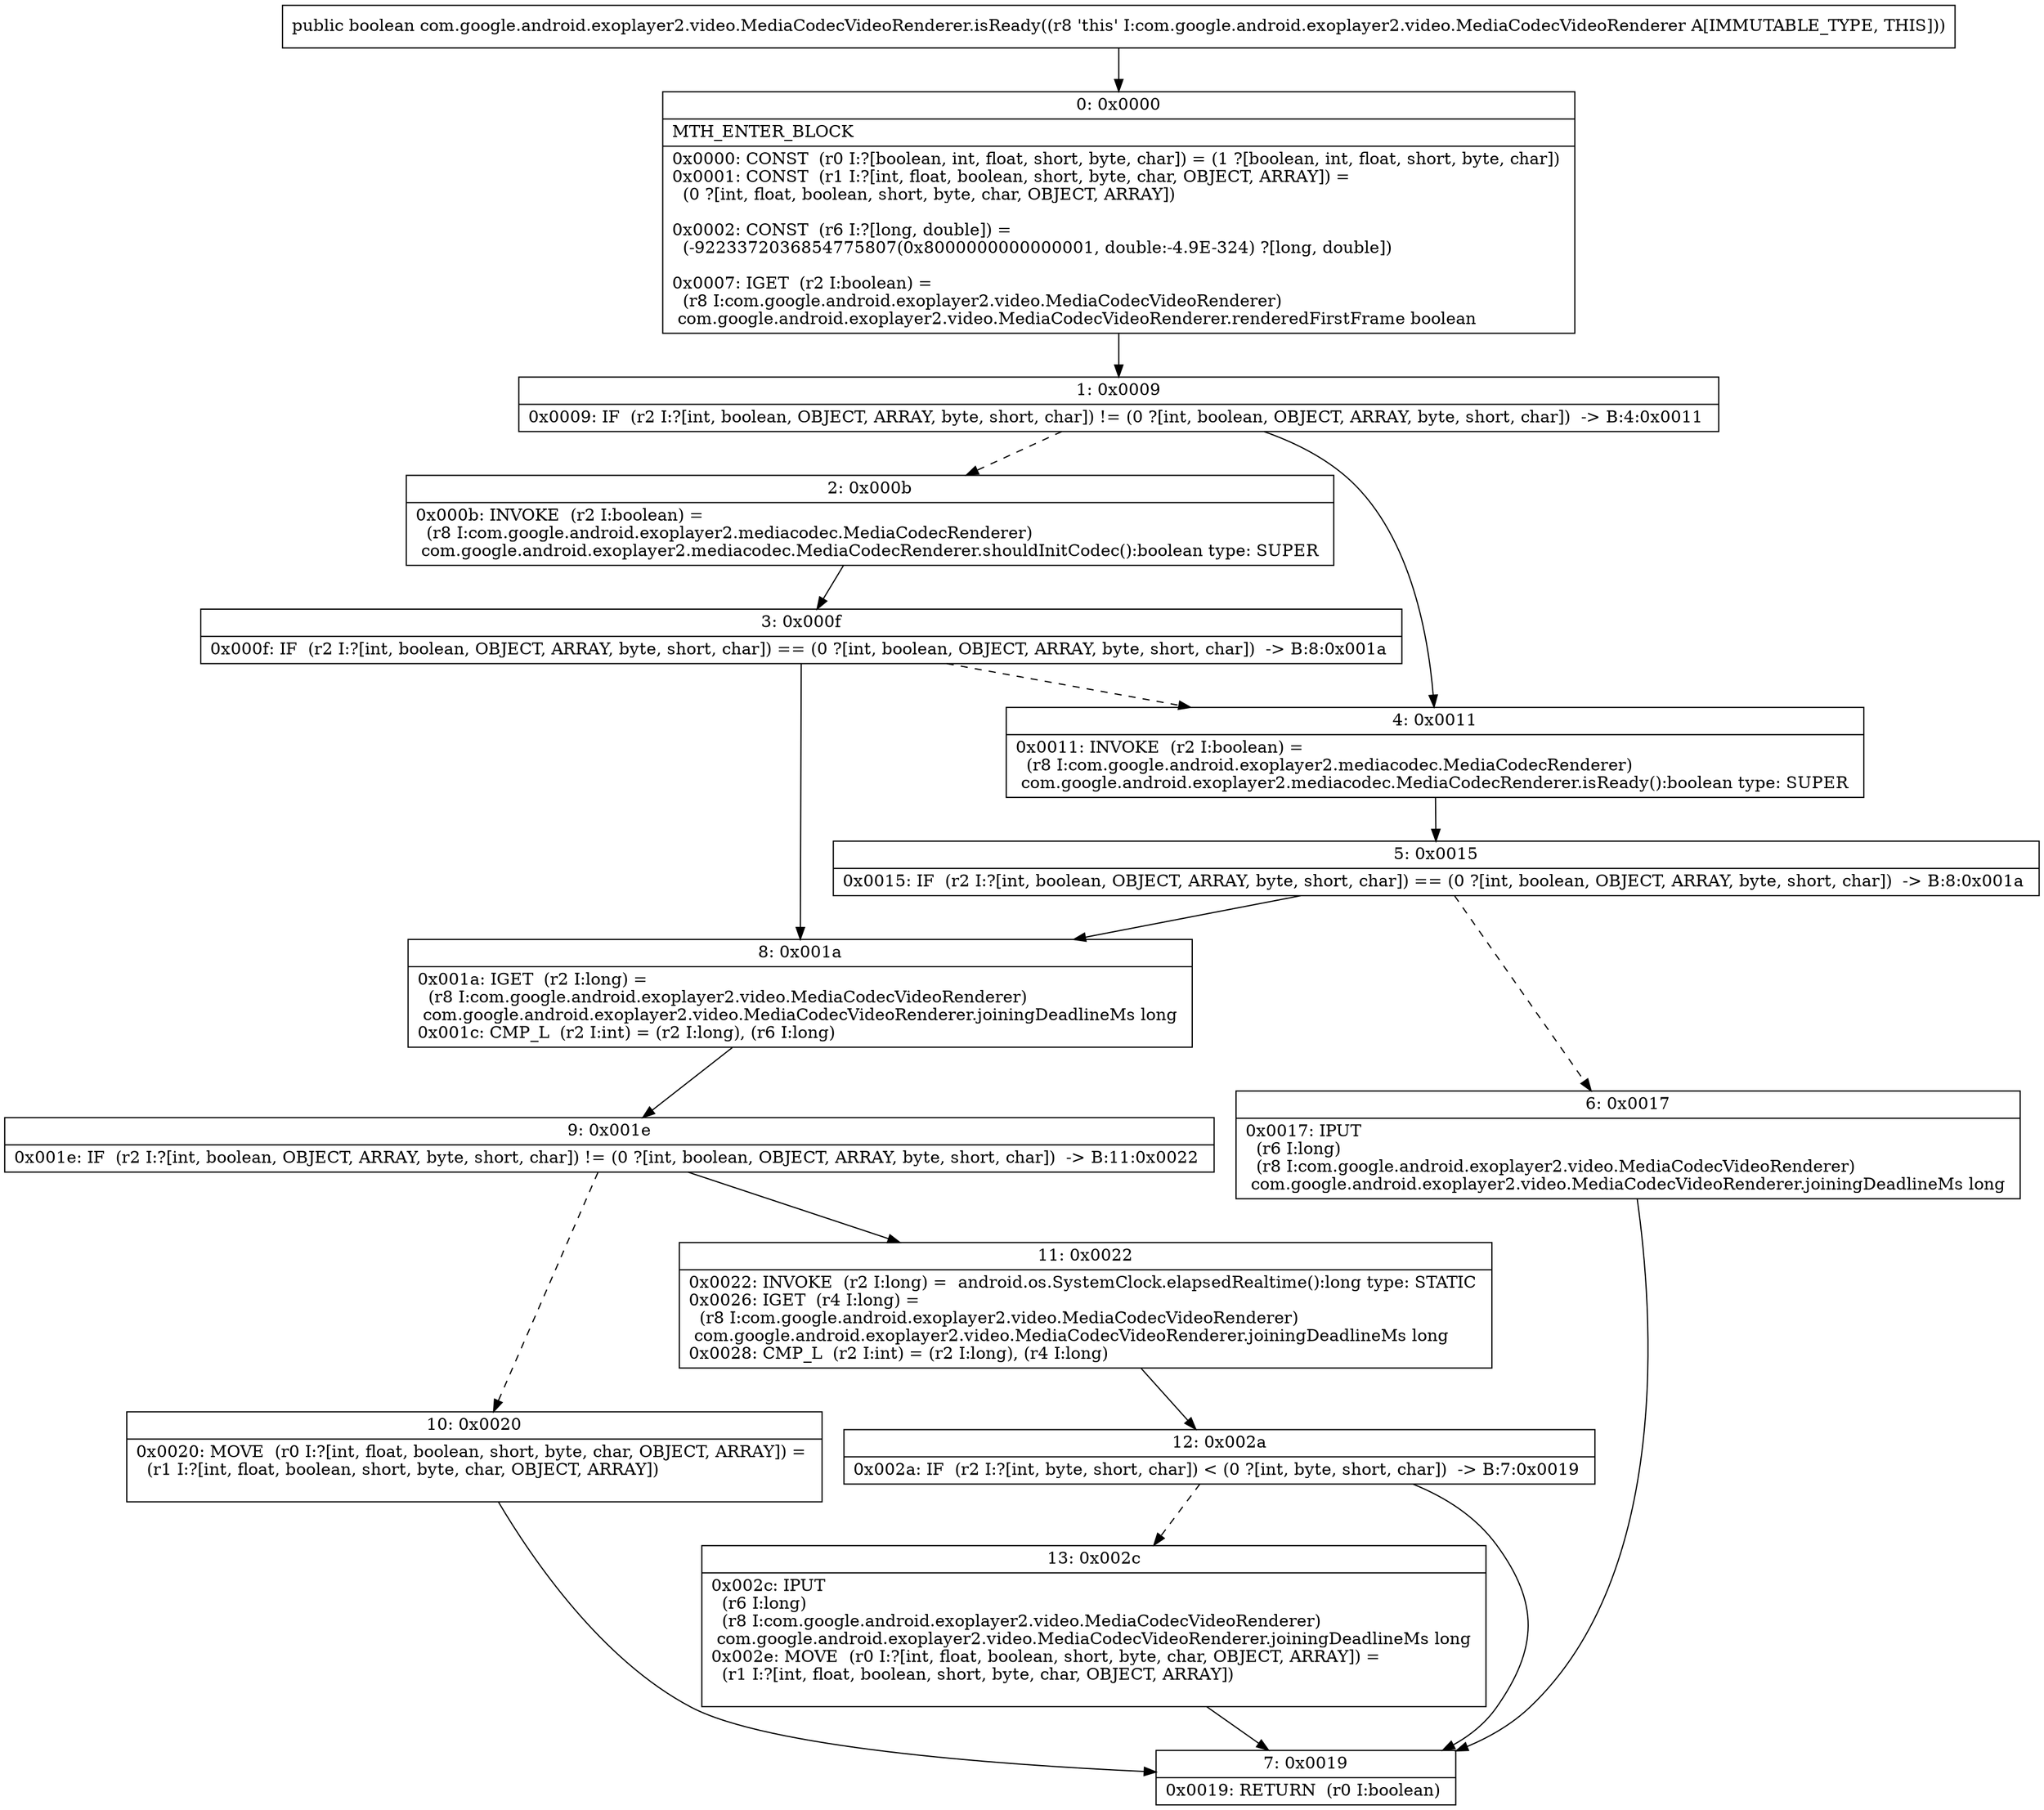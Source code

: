 digraph "CFG forcom.google.android.exoplayer2.video.MediaCodecVideoRenderer.isReady()Z" {
Node_0 [shape=record,label="{0\:\ 0x0000|MTH_ENTER_BLOCK\l|0x0000: CONST  (r0 I:?[boolean, int, float, short, byte, char]) = (1 ?[boolean, int, float, short, byte, char]) \l0x0001: CONST  (r1 I:?[int, float, boolean, short, byte, char, OBJECT, ARRAY]) = \l  (0 ?[int, float, boolean, short, byte, char, OBJECT, ARRAY])\l \l0x0002: CONST  (r6 I:?[long, double]) = \l  (\-9223372036854775807(0x8000000000000001, double:\-4.9E\-324) ?[long, double])\l \l0x0007: IGET  (r2 I:boolean) = \l  (r8 I:com.google.android.exoplayer2.video.MediaCodecVideoRenderer)\l com.google.android.exoplayer2.video.MediaCodecVideoRenderer.renderedFirstFrame boolean \l}"];
Node_1 [shape=record,label="{1\:\ 0x0009|0x0009: IF  (r2 I:?[int, boolean, OBJECT, ARRAY, byte, short, char]) != (0 ?[int, boolean, OBJECT, ARRAY, byte, short, char])  \-\> B:4:0x0011 \l}"];
Node_2 [shape=record,label="{2\:\ 0x000b|0x000b: INVOKE  (r2 I:boolean) = \l  (r8 I:com.google.android.exoplayer2.mediacodec.MediaCodecRenderer)\l com.google.android.exoplayer2.mediacodec.MediaCodecRenderer.shouldInitCodec():boolean type: SUPER \l}"];
Node_3 [shape=record,label="{3\:\ 0x000f|0x000f: IF  (r2 I:?[int, boolean, OBJECT, ARRAY, byte, short, char]) == (0 ?[int, boolean, OBJECT, ARRAY, byte, short, char])  \-\> B:8:0x001a \l}"];
Node_4 [shape=record,label="{4\:\ 0x0011|0x0011: INVOKE  (r2 I:boolean) = \l  (r8 I:com.google.android.exoplayer2.mediacodec.MediaCodecRenderer)\l com.google.android.exoplayer2.mediacodec.MediaCodecRenderer.isReady():boolean type: SUPER \l}"];
Node_5 [shape=record,label="{5\:\ 0x0015|0x0015: IF  (r2 I:?[int, boolean, OBJECT, ARRAY, byte, short, char]) == (0 ?[int, boolean, OBJECT, ARRAY, byte, short, char])  \-\> B:8:0x001a \l}"];
Node_6 [shape=record,label="{6\:\ 0x0017|0x0017: IPUT  \l  (r6 I:long)\l  (r8 I:com.google.android.exoplayer2.video.MediaCodecVideoRenderer)\l com.google.android.exoplayer2.video.MediaCodecVideoRenderer.joiningDeadlineMs long \l}"];
Node_7 [shape=record,label="{7\:\ 0x0019|0x0019: RETURN  (r0 I:boolean) \l}"];
Node_8 [shape=record,label="{8\:\ 0x001a|0x001a: IGET  (r2 I:long) = \l  (r8 I:com.google.android.exoplayer2.video.MediaCodecVideoRenderer)\l com.google.android.exoplayer2.video.MediaCodecVideoRenderer.joiningDeadlineMs long \l0x001c: CMP_L  (r2 I:int) = (r2 I:long), (r6 I:long) \l}"];
Node_9 [shape=record,label="{9\:\ 0x001e|0x001e: IF  (r2 I:?[int, boolean, OBJECT, ARRAY, byte, short, char]) != (0 ?[int, boolean, OBJECT, ARRAY, byte, short, char])  \-\> B:11:0x0022 \l}"];
Node_10 [shape=record,label="{10\:\ 0x0020|0x0020: MOVE  (r0 I:?[int, float, boolean, short, byte, char, OBJECT, ARRAY]) = \l  (r1 I:?[int, float, boolean, short, byte, char, OBJECT, ARRAY])\l \l}"];
Node_11 [shape=record,label="{11\:\ 0x0022|0x0022: INVOKE  (r2 I:long) =  android.os.SystemClock.elapsedRealtime():long type: STATIC \l0x0026: IGET  (r4 I:long) = \l  (r8 I:com.google.android.exoplayer2.video.MediaCodecVideoRenderer)\l com.google.android.exoplayer2.video.MediaCodecVideoRenderer.joiningDeadlineMs long \l0x0028: CMP_L  (r2 I:int) = (r2 I:long), (r4 I:long) \l}"];
Node_12 [shape=record,label="{12\:\ 0x002a|0x002a: IF  (r2 I:?[int, byte, short, char]) \< (0 ?[int, byte, short, char])  \-\> B:7:0x0019 \l}"];
Node_13 [shape=record,label="{13\:\ 0x002c|0x002c: IPUT  \l  (r6 I:long)\l  (r8 I:com.google.android.exoplayer2.video.MediaCodecVideoRenderer)\l com.google.android.exoplayer2.video.MediaCodecVideoRenderer.joiningDeadlineMs long \l0x002e: MOVE  (r0 I:?[int, float, boolean, short, byte, char, OBJECT, ARRAY]) = \l  (r1 I:?[int, float, boolean, short, byte, char, OBJECT, ARRAY])\l \l}"];
MethodNode[shape=record,label="{public boolean com.google.android.exoplayer2.video.MediaCodecVideoRenderer.isReady((r8 'this' I:com.google.android.exoplayer2.video.MediaCodecVideoRenderer A[IMMUTABLE_TYPE, THIS])) }"];
MethodNode -> Node_0;
Node_0 -> Node_1;
Node_1 -> Node_2[style=dashed];
Node_1 -> Node_4;
Node_2 -> Node_3;
Node_3 -> Node_4[style=dashed];
Node_3 -> Node_8;
Node_4 -> Node_5;
Node_5 -> Node_6[style=dashed];
Node_5 -> Node_8;
Node_6 -> Node_7;
Node_8 -> Node_9;
Node_9 -> Node_10[style=dashed];
Node_9 -> Node_11;
Node_10 -> Node_7;
Node_11 -> Node_12;
Node_12 -> Node_7;
Node_12 -> Node_13[style=dashed];
Node_13 -> Node_7;
}

